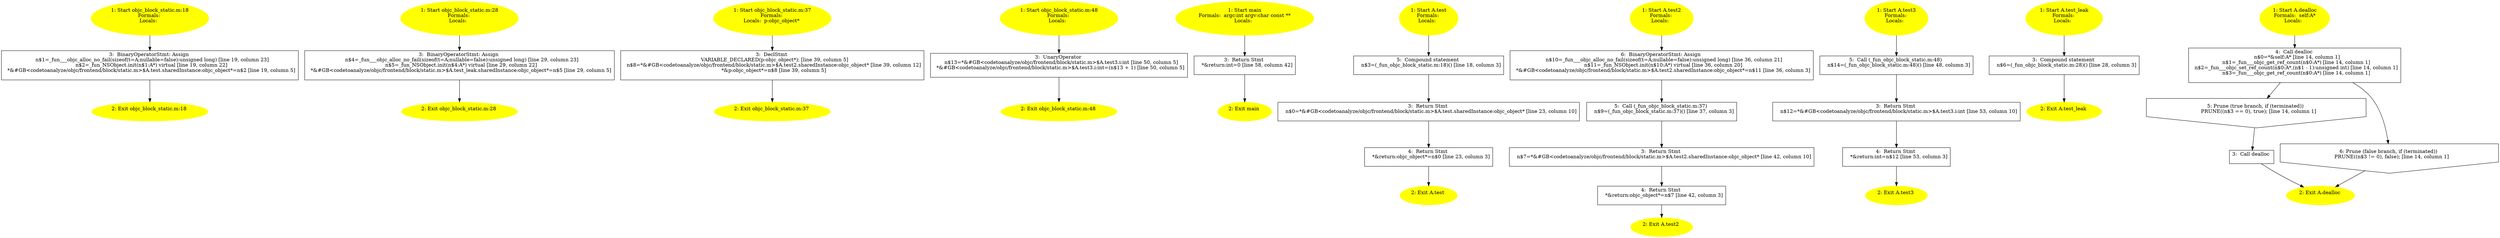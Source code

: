 /* @generated */
digraph cfg {
"objc_block_static.m:18_3d670dc7.0f7d852dffb202b3_1" [label="1: Start objc_block_static.m:18\nFormals: \nLocals:  \n  " color=yellow style=filled]
	

	 "objc_block_static.m:18_3d670dc7.0f7d852dffb202b3_1" -> "objc_block_static.m:18_3d670dc7.0f7d852dffb202b3_3" ;
"objc_block_static.m:18_3d670dc7.0f7d852dffb202b3_2" [label="2: Exit objc_block_static.m:18 \n  " color=yellow style=filled]
	

"objc_block_static.m:18_3d670dc7.0f7d852dffb202b3_3" [label="3:  BinaryOperatorStmt: Assign \n   n$1=_fun___objc_alloc_no_fail(sizeof(t=A;nullable=false):unsigned long) [line 19, column 23]\n  n$2=_fun_NSObject.init(n$1:A*) virtual [line 19, column 22]\n  *&#GB<codetoanalyze/objc/frontend/block/static.m>$A.test.sharedInstance:objc_object*=n$2 [line 19, column 5]\n " shape="box"]
	

	 "objc_block_static.m:18_3d670dc7.0f7d852dffb202b3_3" -> "objc_block_static.m:18_3d670dc7.0f7d852dffb202b3_2" ;
"objc_block_static.m:28_0cf69131.cc5edcc8a362de0b_1" [label="1: Start objc_block_static.m:28\nFormals: \nLocals:  \n  " color=yellow style=filled]
	

	 "objc_block_static.m:28_0cf69131.cc5edcc8a362de0b_1" -> "objc_block_static.m:28_0cf69131.cc5edcc8a362de0b_3" ;
"objc_block_static.m:28_0cf69131.cc5edcc8a362de0b_2" [label="2: Exit objc_block_static.m:28 \n  " color=yellow style=filled]
	

"objc_block_static.m:28_0cf69131.cc5edcc8a362de0b_3" [label="3:  BinaryOperatorStmt: Assign \n   n$4=_fun___objc_alloc_no_fail(sizeof(t=A;nullable=false):unsigned long) [line 29, column 23]\n  n$5=_fun_NSObject.init(n$4:A*) virtual [line 29, column 22]\n  *&#GB<codetoanalyze/objc/frontend/block/static.m>$A.test_leak.sharedInstance:objc_object*=n$5 [line 29, column 5]\n " shape="box"]
	

	 "objc_block_static.m:28_0cf69131.cc5edcc8a362de0b_3" -> "objc_block_static.m:28_0cf69131.cc5edcc8a362de0b_2" ;
"objc_block_static.m:37_84f05d76.ac852d3400128a4a_1" [label="1: Start objc_block_static.m:37\nFormals: \nLocals:  p:objc_object* \n  " color=yellow style=filled]
	

	 "objc_block_static.m:37_84f05d76.ac852d3400128a4a_1" -> "objc_block_static.m:37_84f05d76.ac852d3400128a4a_3" ;
"objc_block_static.m:37_84f05d76.ac852d3400128a4a_2" [label="2: Exit objc_block_static.m:37 \n  " color=yellow style=filled]
	

"objc_block_static.m:37_84f05d76.ac852d3400128a4a_3" [label="3:  DeclStmt \n   VARIABLE_DECLARED(p:objc_object*); [line 39, column 5]\n  n$8=*&#GB<codetoanalyze/objc/frontend/block/static.m>$A.test2.sharedInstance:objc_object* [line 39, column 12]\n  *&p:objc_object*=n$8 [line 39, column 5]\n " shape="box"]
	

	 "objc_block_static.m:37_84f05d76.ac852d3400128a4a_3" -> "objc_block_static.m:37_84f05d76.ac852d3400128a4a_2" ;
"objc_block_static.m:48_db499a93.03b9f969176b99f0_1" [label="1: Start objc_block_static.m:48\nFormals: \nLocals:  \n  " color=yellow style=filled]
	

	 "objc_block_static.m:48_db499a93.03b9f969176b99f0_1" -> "objc_block_static.m:48_db499a93.03b9f969176b99f0_3" ;
"objc_block_static.m:48_db499a93.03b9f969176b99f0_2" [label="2: Exit objc_block_static.m:48 \n  " color=yellow style=filled]
	

"objc_block_static.m:48_db499a93.03b9f969176b99f0_3" [label="3:  UnaryOperator \n   n$13=*&#GB<codetoanalyze/objc/frontend/block/static.m>$A.test3.i:int [line 50, column 5]\n  *&#GB<codetoanalyze/objc/frontend/block/static.m>$A.test3.i:int=(n$13 + 1) [line 50, column 5]\n " shape="box"]
	

	 "objc_block_static.m:48_db499a93.03b9f969176b99f0_3" -> "objc_block_static.m:48_db499a93.03b9f969176b99f0_2" ;
"main.fad58de7366495db_1" [label="1: Start main\nFormals:  argc:int argv:char const **\nLocals:  \n  " color=yellow style=filled]
	

	 "main.fad58de7366495db_1" -> "main.fad58de7366495db_3" ;
"main.fad58de7366495db_2" [label="2: Exit main \n  " color=yellow style=filled]
	

"main.fad58de7366495db_3" [label="3:  Return Stmt \n   *&return:int=0 [line 58, column 42]\n " shape="box"]
	

	 "main.fad58de7366495db_3" -> "main.fad58de7366495db_2" ;
"test#A#[class].48dda612eda9ab55_1" [label="1: Start A.test\nFormals: \nLocals:  \n  " color=yellow style=filled]
	

	 "test#A#[class].48dda612eda9ab55_1" -> "test#A#[class].48dda612eda9ab55_5" ;
"test#A#[class].48dda612eda9ab55_2" [label="2: Exit A.test \n  " color=yellow style=filled]
	

"test#A#[class].48dda612eda9ab55_3" [label="3:  Return Stmt \n   n$0=*&#GB<codetoanalyze/objc/frontend/block/static.m>$A.test.sharedInstance:objc_object* [line 23, column 10]\n " shape="box"]
	

	 "test#A#[class].48dda612eda9ab55_3" -> "test#A#[class].48dda612eda9ab55_4" ;
"test#A#[class].48dda612eda9ab55_4" [label="4:  Return Stmt \n   *&return:objc_object*=n$0 [line 23, column 3]\n " shape="box"]
	

	 "test#A#[class].48dda612eda9ab55_4" -> "test#A#[class].48dda612eda9ab55_2" ;
"test#A#[class].48dda612eda9ab55_5" [label="5:  Compound statement \n   n$3=(_fun_objc_block_static.m:18)() [line 18, column 3]\n " shape="box"]
	

	 "test#A#[class].48dda612eda9ab55_5" -> "test#A#[class].48dda612eda9ab55_3" ;
"test2#A#[class].16025f2311d9515e_1" [label="1: Start A.test2\nFormals: \nLocals:  \n  " color=yellow style=filled]
	

	 "test2#A#[class].16025f2311d9515e_1" -> "test2#A#[class].16025f2311d9515e_6" ;
"test2#A#[class].16025f2311d9515e_2" [label="2: Exit A.test2 \n  " color=yellow style=filled]
	

"test2#A#[class].16025f2311d9515e_3" [label="3:  Return Stmt \n   n$7=*&#GB<codetoanalyze/objc/frontend/block/static.m>$A.test2.sharedInstance:objc_object* [line 42, column 10]\n " shape="box"]
	

	 "test2#A#[class].16025f2311d9515e_3" -> "test2#A#[class].16025f2311d9515e_4" ;
"test2#A#[class].16025f2311d9515e_4" [label="4:  Return Stmt \n   *&return:objc_object*=n$7 [line 42, column 3]\n " shape="box"]
	

	 "test2#A#[class].16025f2311d9515e_4" -> "test2#A#[class].16025f2311d9515e_2" ;
"test2#A#[class].16025f2311d9515e_5" [label="5:  Call (_fun_objc_block_static.m:37) \n   n$9=(_fun_objc_block_static.m:37)() [line 37, column 3]\n " shape="box"]
	

	 "test2#A#[class].16025f2311d9515e_5" -> "test2#A#[class].16025f2311d9515e_3" ;
"test2#A#[class].16025f2311d9515e_6" [label="6:  BinaryOperatorStmt: Assign \n   n$10=_fun___objc_alloc_no_fail(sizeof(t=A;nullable=false):unsigned long) [line 36, column 21]\n  n$11=_fun_NSObject.init(n$10:A*) virtual [line 36, column 20]\n  *&#GB<codetoanalyze/objc/frontend/block/static.m>$A.test2.sharedInstance:objc_object*=n$11 [line 36, column 3]\n " shape="box"]
	

	 "test2#A#[class].16025f2311d9515e_6" -> "test2#A#[class].16025f2311d9515e_5" ;
"test3#A#[class].b6c806f5b5c842f6_1" [label="1: Start A.test3\nFormals: \nLocals:  \n  " color=yellow style=filled]
	

	 "test3#A#[class].b6c806f5b5c842f6_1" -> "test3#A#[class].b6c806f5b5c842f6_5" ;
"test3#A#[class].b6c806f5b5c842f6_2" [label="2: Exit A.test3 \n  " color=yellow style=filled]
	

"test3#A#[class].b6c806f5b5c842f6_3" [label="3:  Return Stmt \n   n$12=*&#GB<codetoanalyze/objc/frontend/block/static.m>$A.test3.i:int [line 53, column 10]\n " shape="box"]
	

	 "test3#A#[class].b6c806f5b5c842f6_3" -> "test3#A#[class].b6c806f5b5c842f6_4" ;
"test3#A#[class].b6c806f5b5c842f6_4" [label="4:  Return Stmt \n   *&return:int=n$12 [line 53, column 3]\n " shape="box"]
	

	 "test3#A#[class].b6c806f5b5c842f6_4" -> "test3#A#[class].b6c806f5b5c842f6_2" ;
"test3#A#[class].b6c806f5b5c842f6_5" [label="5:  Call (_fun_objc_block_static.m:48) \n   n$14=(_fun_objc_block_static.m:48)() [line 48, column 3]\n " shape="box"]
	

	 "test3#A#[class].b6c806f5b5c842f6_5" -> "test3#A#[class].b6c806f5b5c842f6_3" ;
"test_leak#A#[class].261c3186d41cf160_1" [label="1: Start A.test_leak\nFormals: \nLocals:  \n  " color=yellow style=filled]
	

	 "test_leak#A#[class].261c3186d41cf160_1" -> "test_leak#A#[class].261c3186d41cf160_3" ;
"test_leak#A#[class].261c3186d41cf160_2" [label="2: Exit A.test_leak \n  " color=yellow style=filled]
	

"test_leak#A#[class].261c3186d41cf160_3" [label="3:  Compound statement \n   n$6=(_fun_objc_block_static.m:28)() [line 28, column 3]\n " shape="box"]
	

	 "test_leak#A#[class].261c3186d41cf160_3" -> "test_leak#A#[class].261c3186d41cf160_2" ;
"dealloc#A#[instance].cb1004dc8428c0dc_1" [label="1: Start A.dealloc\nFormals:  self:A*\nLocals:  \n  " color=yellow style=filled]
	

	 "dealloc#A#[instance].cb1004dc8428c0dc_1" -> "dealloc#A#[instance].cb1004dc8428c0dc_4" ;
"dealloc#A#[instance].cb1004dc8428c0dc_2" [label="2: Exit A.dealloc \n  " color=yellow style=filled]
	

"dealloc#A#[instance].cb1004dc8428c0dc_3" [label="3:  Call dealloc \n  " shape="box"]
	

	 "dealloc#A#[instance].cb1004dc8428c0dc_3" -> "dealloc#A#[instance].cb1004dc8428c0dc_2" ;
"dealloc#A#[instance].cb1004dc8428c0dc_4" [label="4:  Call dealloc \n   n$0=*&self:A* [line 14, column 1]\n  n$1=_fun___objc_get_ref_count(n$0:A*) [line 14, column 1]\n  n$2=_fun___objc_set_ref_count(n$0:A*,(n$1 - 1):unsigned int) [line 14, column 1]\n  n$3=_fun___objc_get_ref_count(n$0:A*) [line 14, column 1]\n " shape="box"]
	

	 "dealloc#A#[instance].cb1004dc8428c0dc_4" -> "dealloc#A#[instance].cb1004dc8428c0dc_5" ;
	 "dealloc#A#[instance].cb1004dc8428c0dc_4" -> "dealloc#A#[instance].cb1004dc8428c0dc_6" ;
"dealloc#A#[instance].cb1004dc8428c0dc_5" [label="5: Prune (true branch, if (terminated)) \n   PRUNE((n$3 == 0), true); [line 14, column 1]\n " shape="invhouse"]
	

	 "dealloc#A#[instance].cb1004dc8428c0dc_5" -> "dealloc#A#[instance].cb1004dc8428c0dc_3" ;
"dealloc#A#[instance].cb1004dc8428c0dc_6" [label="6: Prune (false branch, if (terminated)) \n   PRUNE((n$3 != 0), false); [line 14, column 1]\n " shape="invhouse"]
	

	 "dealloc#A#[instance].cb1004dc8428c0dc_6" -> "dealloc#A#[instance].cb1004dc8428c0dc_2" ;
}
